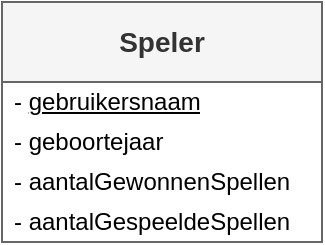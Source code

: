 <mxfile version="24.2.5" type="device">
  <diagram name="Pagina-1" id="Swj0hNNoUHwpvikjk3eR">
    <mxGraphModel dx="1050" dy="621" grid="1" gridSize="10" guides="1" tooltips="1" connect="1" arrows="1" fold="1" page="1" pageScale="1" pageWidth="827" pageHeight="1169" math="0" shadow="0">
      <root>
        <mxCell id="0" />
        <mxCell id="1" parent="0" />
        <mxCell id="AMXuMBec4V55spinK7qI-1" value="&lt;b&gt;&lt;font style=&quot;font-size: 14px;&quot;&gt;Speler&lt;/font&gt;&lt;/b&gt;" style="swimlane;fontStyle=0;childLayout=stackLayout;horizontal=1;startSize=40;horizontalStack=0;resizeParent=1;resizeParentMax=0;resizeLast=0;collapsible=1;marginBottom=0;whiteSpace=wrap;html=1;fillColor=#f5f5f5;fontColor=#333333;strokeColor=#666666;" parent="1" vertex="1">
          <mxGeometry x="160" y="120" width="160" height="120" as="geometry" />
        </mxCell>
        <mxCell id="AMXuMBec4V55spinK7qI-2" value="- &lt;u&gt;gebruikersnaam&lt;/u&gt;" style="text;strokeColor=none;fillColor=none;align=left;verticalAlign=middle;spacingLeft=4;spacingRight=4;overflow=hidden;points=[[0,0.5],[1,0.5]];portConstraint=eastwest;rotatable=0;whiteSpace=wrap;html=1;" parent="AMXuMBec4V55spinK7qI-1" vertex="1">
          <mxGeometry y="40" width="160" height="20" as="geometry" />
        </mxCell>
        <mxCell id="AMXuMBec4V55spinK7qI-3" value="- geboortejaar" style="text;strokeColor=none;fillColor=none;align=left;verticalAlign=middle;spacingLeft=4;spacingRight=4;overflow=hidden;points=[[0,0.5],[1,0.5]];portConstraint=eastwest;rotatable=0;whiteSpace=wrap;html=1;" parent="AMXuMBec4V55spinK7qI-1" vertex="1">
          <mxGeometry y="60" width="160" height="20" as="geometry" />
        </mxCell>
        <mxCell id="AMXuMBec4V55spinK7qI-4" value="- aantalGewonnenSpellen" style="text;strokeColor=none;fillColor=none;align=left;verticalAlign=middle;spacingLeft=4;spacingRight=4;overflow=hidden;points=[[0,0.5],[1,0.5]];portConstraint=eastwest;rotatable=0;whiteSpace=wrap;html=1;" parent="AMXuMBec4V55spinK7qI-1" vertex="1">
          <mxGeometry y="80" width="160" height="20" as="geometry" />
        </mxCell>
        <mxCell id="AMXuMBec4V55spinK7qI-5" value="- aantalGespeeldeSpellen" style="text;strokeColor=none;fillColor=none;align=left;verticalAlign=middle;spacingLeft=4;spacingRight=4;overflow=hidden;points=[[0,0.5],[1,0.5]];portConstraint=eastwest;rotatable=0;whiteSpace=wrap;html=1;" parent="AMXuMBec4V55spinK7qI-1" vertex="1">
          <mxGeometry y="100" width="160" height="20" as="geometry" />
        </mxCell>
      </root>
    </mxGraphModel>
  </diagram>
</mxfile>
